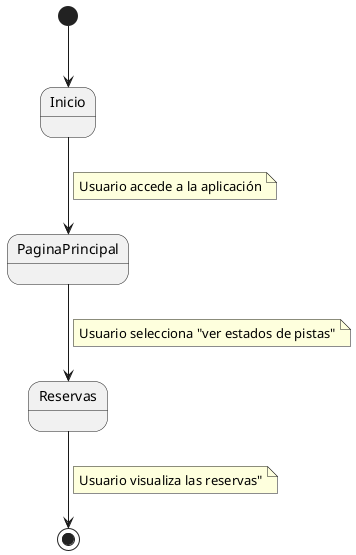 @startuml
[*] --> Inicio
Inicio --> PaginaPrincipal
note on link
    Usuario accede a la aplicación
end note
PaginaPrincipal --> Reservas
note on link
Usuario selecciona "ver estados de pistas"
end note
Reservas --> [*]
note on link
Usuario visualiza las reservas"
end note
@enduml
